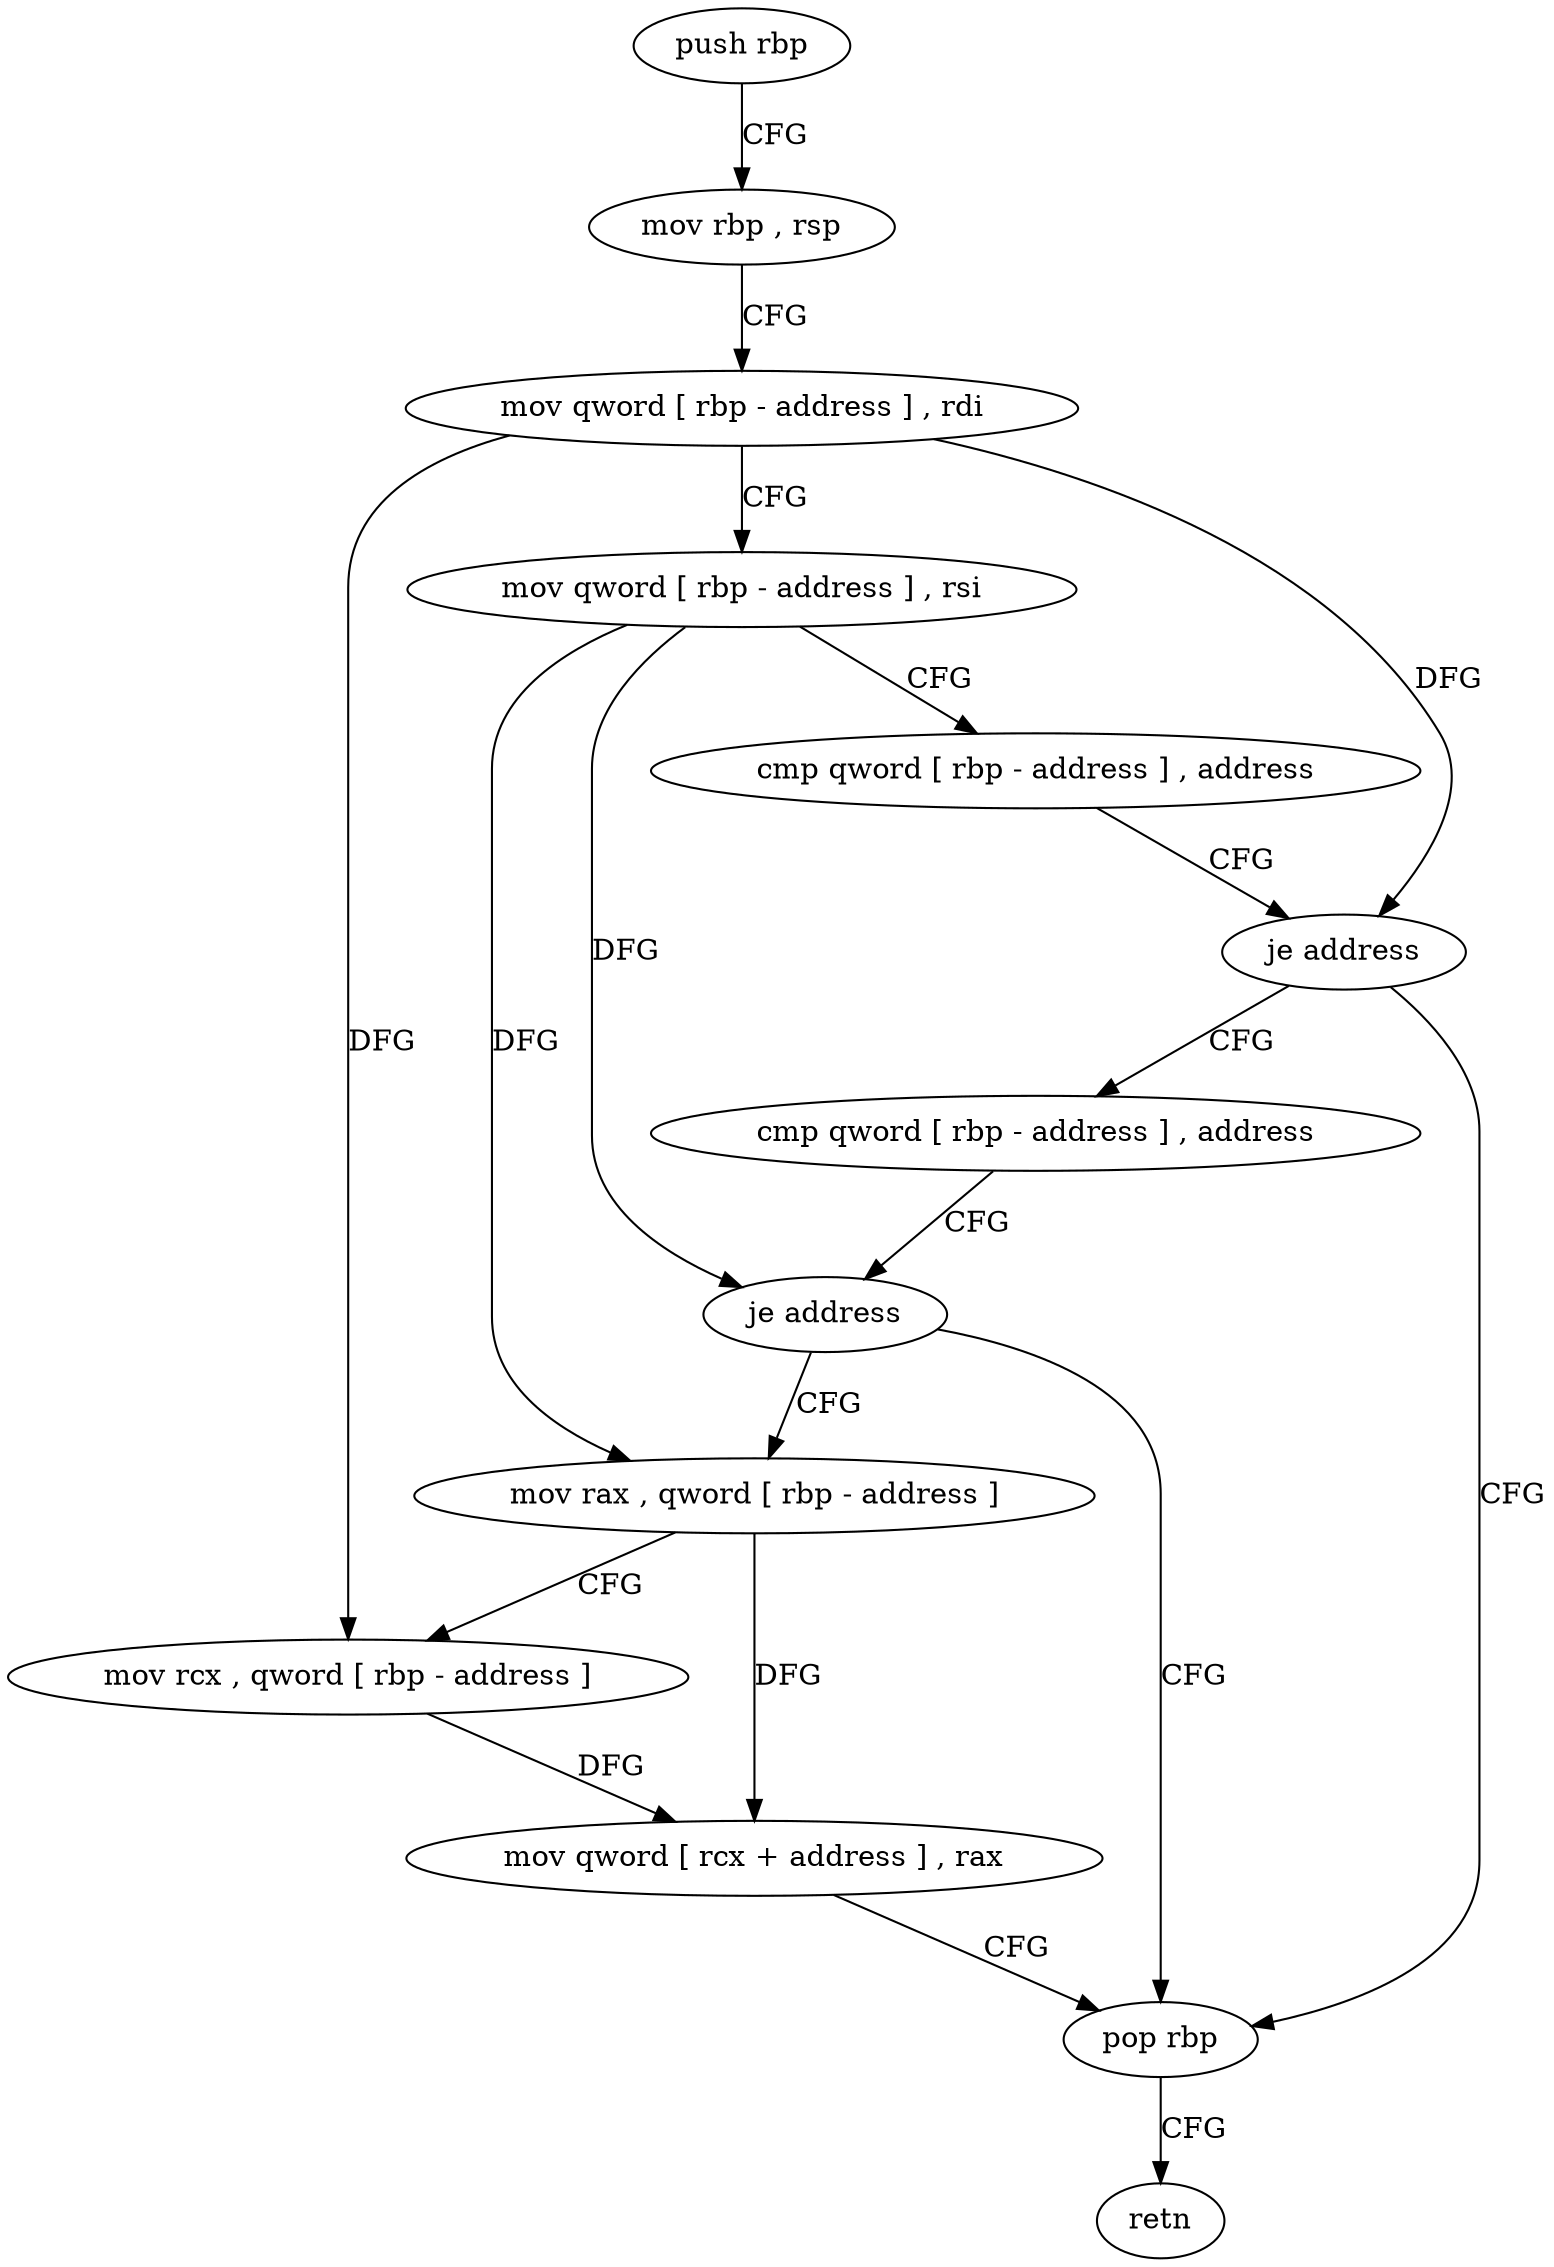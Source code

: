 digraph "func" {
"4404736" [label = "push rbp" ]
"4404737" [label = "mov rbp , rsp" ]
"4404740" [label = "mov qword [ rbp - address ] , rdi" ]
"4404744" [label = "mov qword [ rbp - address ] , rsi" ]
"4404748" [label = "cmp qword [ rbp - address ] , address" ]
"4404753" [label = "je address" ]
"4404782" [label = "pop rbp" ]
"4404759" [label = "cmp qword [ rbp - address ] , address" ]
"4404783" [label = "retn" ]
"4404764" [label = "je address" ]
"4404770" [label = "mov rax , qword [ rbp - address ]" ]
"4404774" [label = "mov rcx , qword [ rbp - address ]" ]
"4404778" [label = "mov qword [ rcx + address ] , rax" ]
"4404736" -> "4404737" [ label = "CFG" ]
"4404737" -> "4404740" [ label = "CFG" ]
"4404740" -> "4404744" [ label = "CFG" ]
"4404740" -> "4404753" [ label = "DFG" ]
"4404740" -> "4404774" [ label = "DFG" ]
"4404744" -> "4404748" [ label = "CFG" ]
"4404744" -> "4404764" [ label = "DFG" ]
"4404744" -> "4404770" [ label = "DFG" ]
"4404748" -> "4404753" [ label = "CFG" ]
"4404753" -> "4404782" [ label = "CFG" ]
"4404753" -> "4404759" [ label = "CFG" ]
"4404782" -> "4404783" [ label = "CFG" ]
"4404759" -> "4404764" [ label = "CFG" ]
"4404764" -> "4404782" [ label = "CFG" ]
"4404764" -> "4404770" [ label = "CFG" ]
"4404770" -> "4404774" [ label = "CFG" ]
"4404770" -> "4404778" [ label = "DFG" ]
"4404774" -> "4404778" [ label = "DFG" ]
"4404778" -> "4404782" [ label = "CFG" ]
}
